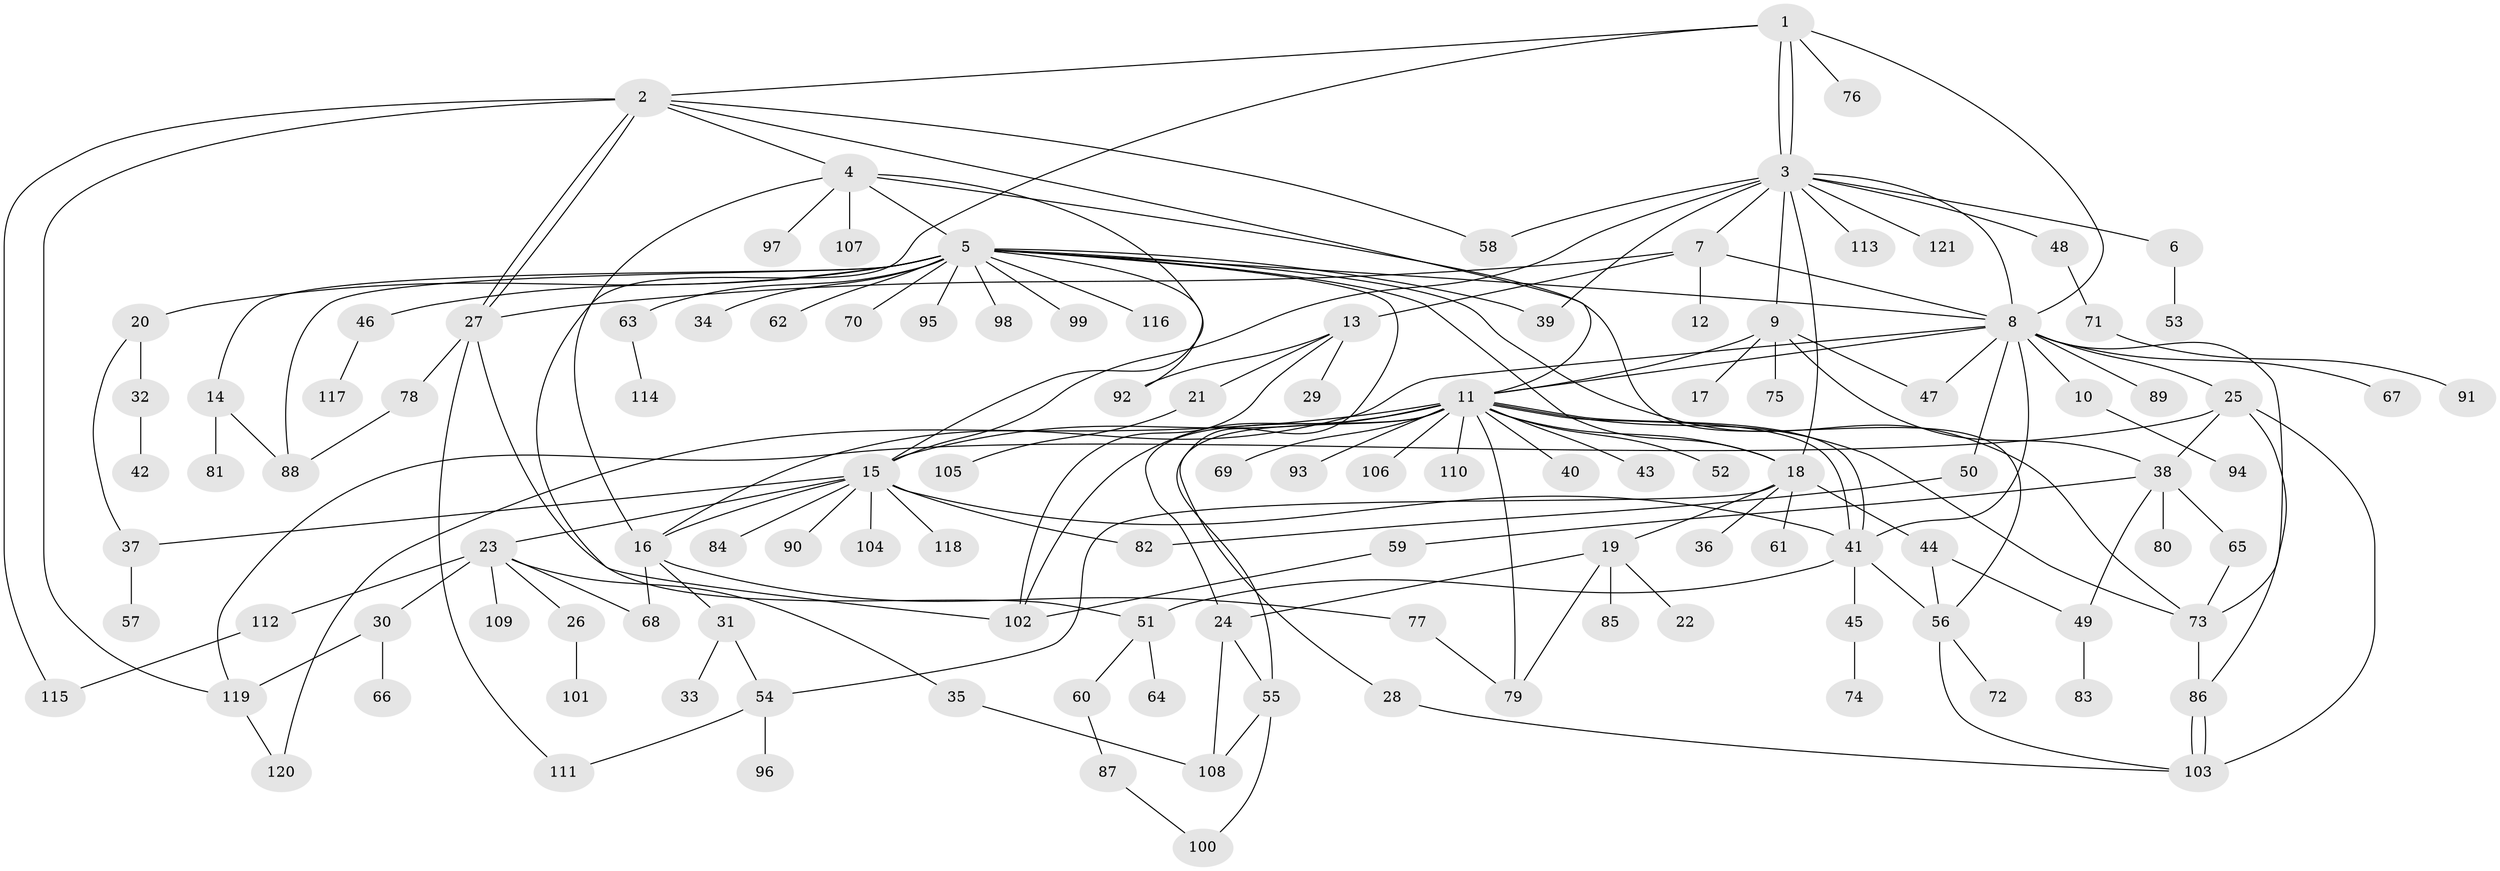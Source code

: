 // coarse degree distribution, {7: 0.06896551724137931, 10: 0.011494252873563218, 21: 0.011494252873563218, 5: 0.05747126436781609, 20: 0.011494252873563218, 1: 0.5172413793103449, 2: 0.1839080459770115, 19: 0.011494252873563218, 14: 0.011494252873563218, 8: 0.011494252873563218, 3: 0.06896551724137931, 4: 0.034482758620689655}
// Generated by graph-tools (version 1.1) at 2025/51/02/27/25 19:51:58]
// undirected, 121 vertices, 175 edges
graph export_dot {
graph [start="1"]
  node [color=gray90,style=filled];
  1;
  2;
  3;
  4;
  5;
  6;
  7;
  8;
  9;
  10;
  11;
  12;
  13;
  14;
  15;
  16;
  17;
  18;
  19;
  20;
  21;
  22;
  23;
  24;
  25;
  26;
  27;
  28;
  29;
  30;
  31;
  32;
  33;
  34;
  35;
  36;
  37;
  38;
  39;
  40;
  41;
  42;
  43;
  44;
  45;
  46;
  47;
  48;
  49;
  50;
  51;
  52;
  53;
  54;
  55;
  56;
  57;
  58;
  59;
  60;
  61;
  62;
  63;
  64;
  65;
  66;
  67;
  68;
  69;
  70;
  71;
  72;
  73;
  74;
  75;
  76;
  77;
  78;
  79;
  80;
  81;
  82;
  83;
  84;
  85;
  86;
  87;
  88;
  89;
  90;
  91;
  92;
  93;
  94;
  95;
  96;
  97;
  98;
  99;
  100;
  101;
  102;
  103;
  104;
  105;
  106;
  107;
  108;
  109;
  110;
  111;
  112;
  113;
  114;
  115;
  116;
  117;
  118;
  119;
  120;
  121;
  1 -- 2;
  1 -- 3;
  1 -- 3;
  1 -- 8;
  1 -- 76;
  1 -- 102;
  2 -- 4;
  2 -- 11;
  2 -- 27;
  2 -- 27;
  2 -- 58;
  2 -- 115;
  2 -- 119;
  3 -- 6;
  3 -- 7;
  3 -- 8;
  3 -- 9;
  3 -- 15;
  3 -- 18;
  3 -- 39;
  3 -- 48;
  3 -- 58;
  3 -- 113;
  3 -- 121;
  4 -- 5;
  4 -- 15;
  4 -- 16;
  4 -- 56;
  4 -- 97;
  4 -- 107;
  5 -- 8;
  5 -- 14;
  5 -- 18;
  5 -- 20;
  5 -- 28;
  5 -- 34;
  5 -- 39;
  5 -- 46;
  5 -- 62;
  5 -- 63;
  5 -- 70;
  5 -- 73;
  5 -- 88;
  5 -- 92;
  5 -- 95;
  5 -- 98;
  5 -- 99;
  5 -- 116;
  6 -- 53;
  7 -- 8;
  7 -- 12;
  7 -- 13;
  7 -- 27;
  8 -- 10;
  8 -- 11;
  8 -- 16;
  8 -- 25;
  8 -- 41;
  8 -- 47;
  8 -- 50;
  8 -- 67;
  8 -- 73;
  8 -- 89;
  9 -- 11;
  9 -- 17;
  9 -- 38;
  9 -- 47;
  9 -- 75;
  10 -- 94;
  11 -- 15;
  11 -- 18;
  11 -- 24;
  11 -- 40;
  11 -- 41;
  11 -- 41;
  11 -- 43;
  11 -- 52;
  11 -- 55;
  11 -- 69;
  11 -- 73;
  11 -- 79;
  11 -- 93;
  11 -- 102;
  11 -- 106;
  11 -- 110;
  11 -- 120;
  13 -- 21;
  13 -- 29;
  13 -- 92;
  13 -- 102;
  14 -- 81;
  14 -- 88;
  15 -- 16;
  15 -- 23;
  15 -- 37;
  15 -- 41;
  15 -- 82;
  15 -- 84;
  15 -- 90;
  15 -- 104;
  15 -- 118;
  16 -- 31;
  16 -- 68;
  16 -- 77;
  18 -- 19;
  18 -- 36;
  18 -- 44;
  18 -- 54;
  18 -- 61;
  19 -- 22;
  19 -- 24;
  19 -- 79;
  19 -- 85;
  20 -- 32;
  20 -- 37;
  21 -- 105;
  23 -- 26;
  23 -- 30;
  23 -- 35;
  23 -- 68;
  23 -- 109;
  23 -- 112;
  24 -- 55;
  24 -- 108;
  25 -- 38;
  25 -- 86;
  25 -- 103;
  25 -- 119;
  26 -- 101;
  27 -- 51;
  27 -- 78;
  27 -- 111;
  28 -- 103;
  30 -- 66;
  30 -- 119;
  31 -- 33;
  31 -- 54;
  32 -- 42;
  35 -- 108;
  37 -- 57;
  38 -- 49;
  38 -- 59;
  38 -- 65;
  38 -- 80;
  41 -- 45;
  41 -- 51;
  41 -- 56;
  44 -- 49;
  44 -- 56;
  45 -- 74;
  46 -- 117;
  48 -- 71;
  49 -- 83;
  50 -- 82;
  51 -- 60;
  51 -- 64;
  54 -- 96;
  54 -- 111;
  55 -- 100;
  55 -- 108;
  56 -- 72;
  56 -- 103;
  59 -- 102;
  60 -- 87;
  63 -- 114;
  65 -- 73;
  71 -- 91;
  73 -- 86;
  77 -- 79;
  78 -- 88;
  86 -- 103;
  86 -- 103;
  87 -- 100;
  112 -- 115;
  119 -- 120;
}
